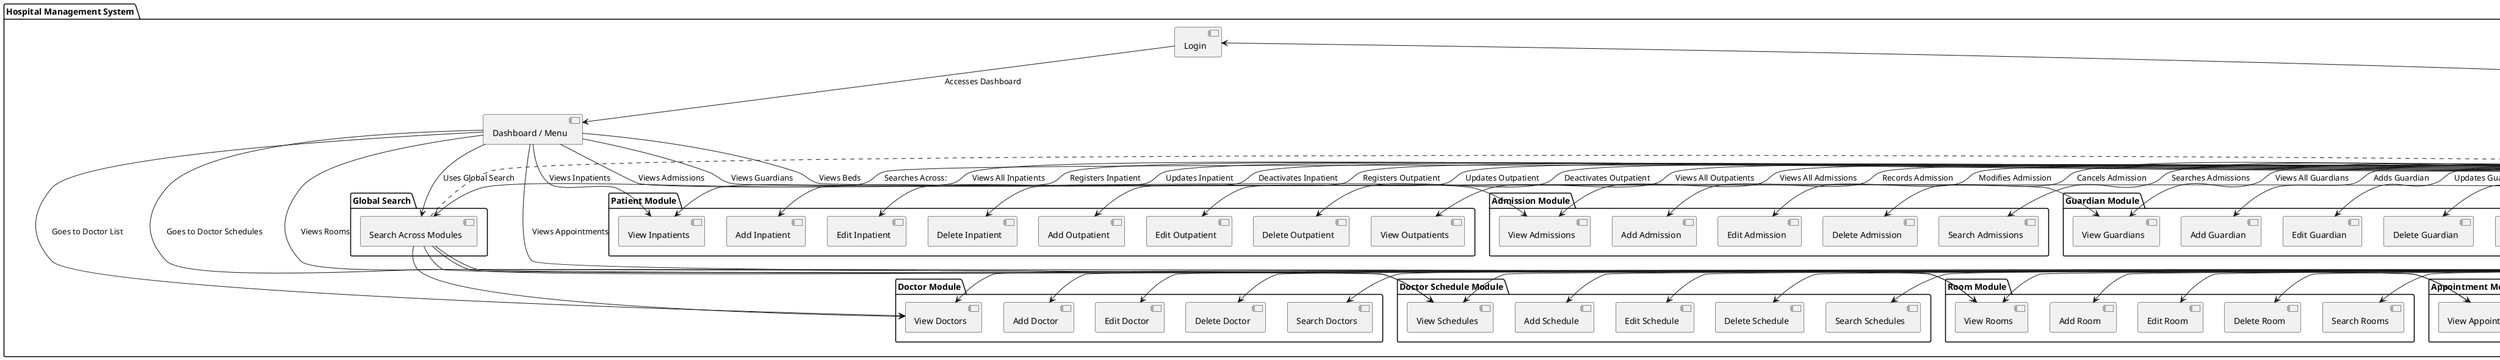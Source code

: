 @startuml
actor Admin

package "Hospital Management System" {
  [Login] as login
  [Dashboard / Menu] as menu

  package "Doctor Module" {
    [Add Doctor] as add_doctor
    [Edit Doctor] as edit_doctor
    [Delete Doctor] as delete_doctor
    [View Doctors] as view_doctors
    [Search Doctors] as search_doctors
  }

  package "Doctor Schedule Module" {
    [Add Schedule] as add_schedule
    [Edit Schedule] as edit_schedule
    [Delete Schedule] as delete_schedule
    [View Schedules] as view_schedules
    [Search Schedules] as search_schedules
  }

  package "Patient Module" {
    [Add Inpatient] as add_inpatient
    [Edit Inpatient] as edit_inpatient
    [Delete Inpatient] as delete_inpatient
    [View Inpatients] as view_inpatients
    [Add Outpatient] as add_outpatient
    [Edit Outpatient] as edit_outpatient
    [Delete Outpatient] as delete_outpatient
    [View Outpatients] as view_outpatients
  }

  package "Admission Module" {
    [Add Admission] as add_admission
    [Edit Admission] as edit_admission
    [Delete Admission] as delete_admission
    [View Admissions] as view_admissions
    [Search Admissions] as search_admissions
  }

  package "Guardian Module" {
    [Add Guardian] as add_guardian
    [Edit Guardian] as edit_guardian
    [Delete Guardian] as delete_guardian
    [View Guardians] as view_guardians
    [Search Guardians] as search_guardians
  }

  package "Bed Module" {
    [Add Bed] as add_bed
    [Edit Bed] as edit_bed
    [Delete Bed] as delete_bed
    [View Beds] as view_beds
    [Search Beds] as search_beds
  }

  package "Room Module" {
    [Add Room] as add_room
    [Edit Room] as edit_room
    [Delete Room] as delete_room
    [View Rooms] as view_rooms
    [Search Rooms] as search_rooms
  }

  package "Appointment Module" {
    [Add Appointment] as add_appointment
    [Edit Appointment] as edit_appointment
    [Delete Appointment] as delete_appointment
    [View Appointments] as view_appointments
    [Search Appointments] as search_appointments
  }

  package "Global Search" {
    [Search Across Modules] as global_search
  }
}

Admin --> login : Logs in
login --> menu : Accesses Dashboard

menu --> view_doctors : Goes to Doctor List
menu --> view_schedules : Goes to Doctor Schedules
menu --> view_inpatients : Views Inpatients
menu --> view_admissions : Views Admissions
menu --> view_guardians : Views Guardians
menu --> view_beds : Views Beds
menu --> view_rooms : Views Rooms
menu --> view_appointments : Views Appointments
menu --> global_search : Uses Global Search

Admin --> add_doctor : Adds New Doctor
Admin --> edit_doctor : Edits Doctor Info
Admin --> delete_doctor : Deactivates Doctor
Admin --> view_doctors : Views All Doctors
Admin --> search_doctors : Searches Doctors by Fields

Admin --> add_schedule : Adds New Schedule
Admin --> edit_schedule : Modifies Schedule
Admin --> delete_schedule : Deletes Schedule
Admin --> view_schedules : Views All Schedules
Admin --> search_schedules : Searches Schedules

Admin --> add_inpatient : Registers Inpatient
Admin --> edit_inpatient : Updates Inpatient
Admin --> delete_inpatient : Deactivates Inpatient
Admin --> view_inpatients : Views All Inpatients

Admin --> add_outpatient : Registers Outpatient
Admin --> edit_outpatient : Updates Outpatient
Admin --> delete_outpatient : Deactivates Outpatient
Admin --> view_outpatients : Views All Outpatients

Admin --> add_admission : Records Admission
Admin --> edit_admission : Modifies Admission
Admin --> delete_admission : Cancels Admission
Admin --> view_admissions : Views All Admissions
Admin --> search_admissions : Searches Admissions

Admin --> add_guardian : Adds Guardian
Admin --> edit_guardian : Updates Guardian
Admin --> delete_guardian : Removes Guardian
Admin --> view_guardians : Views All Guardians
Admin --> search_guardians : Searches Guardians

Admin --> add_bed : Adds New Bed
Admin --> edit_bed : Modifies Bed Info
Admin --> delete_bed : Removes Bed
Admin --> view_beds : Views All Beds
Admin --> search_beds : Searches Beds

Admin --> add_room : Adds New Room
Admin --> edit_room : Modifies Room Info
Admin --> delete_room : Removes Room
Admin --> view_rooms : Views All Rooms
Admin --> search_rooms : Searches Rooms

Admin --> add_appointment : Books Appointment
Admin --> edit_appointment : Modifies Appointment
Admin --> delete_appointment : Cancels Appointment
Admin --> view_appointments : Views All Appointments
Admin --> search_appointments : Searches Appointments

Admin --> global_search : Searches Across:
global_search --> view_doctors
global_search --> view_schedules
global_search --> view_rooms
global_search --> view_appointments

note right of global_search
  Can search across: Doctors,
  Schedules, Rooms, Services,
  Doctor Schedules, Service Schedules
end note

@enduml
